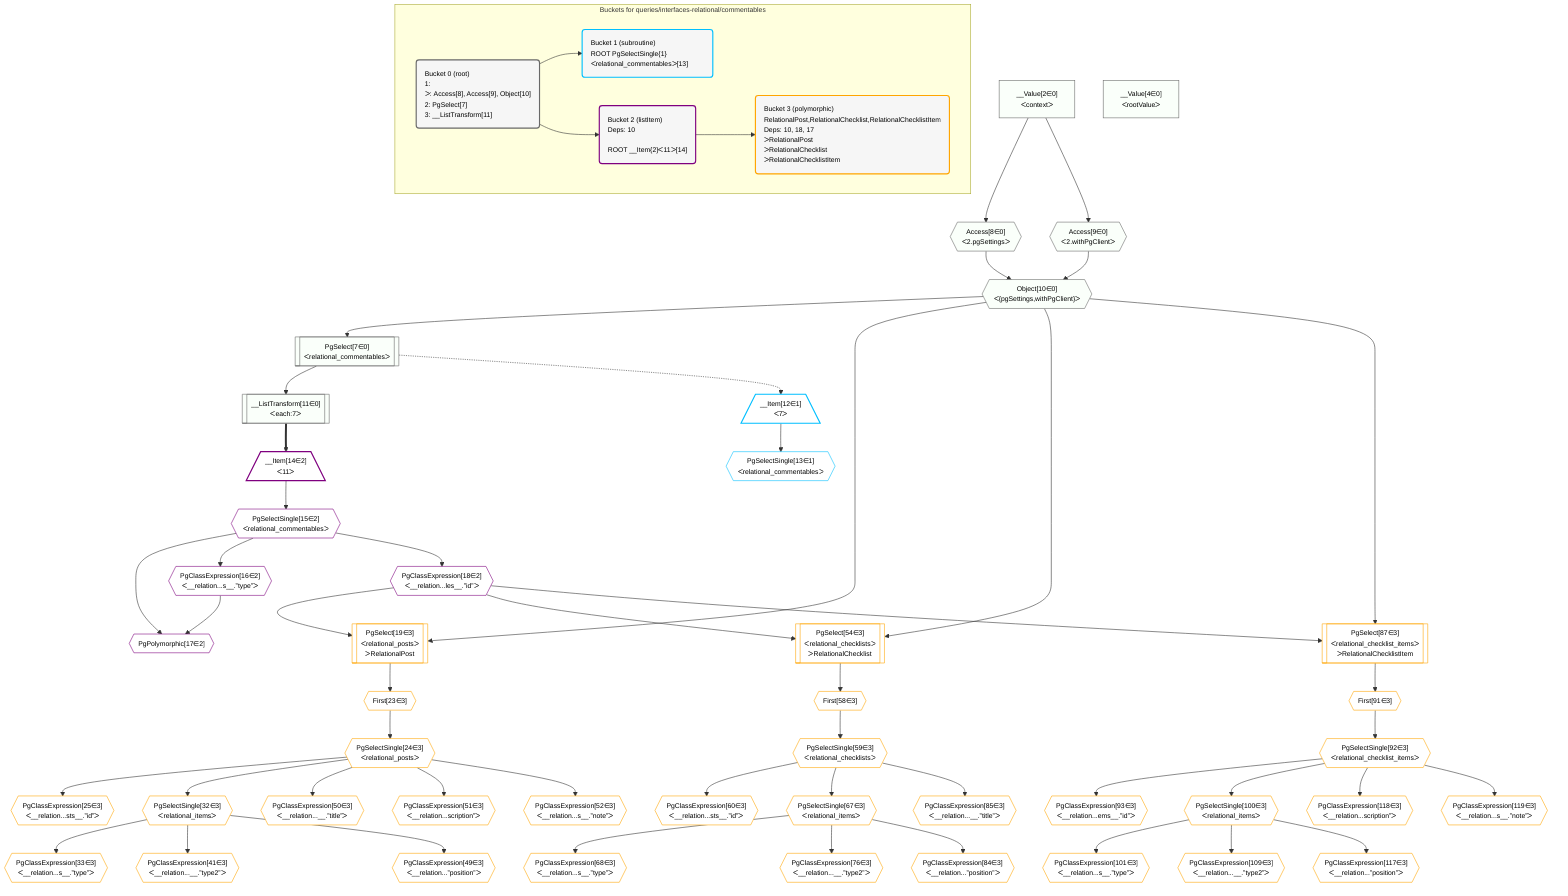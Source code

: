 %%{init: {'themeVariables': { 'fontSize': '12px'}}}%%
graph TD
    classDef path fill:#eee,stroke:#000,color:#000
    classDef plan fill:#fff,stroke-width:1px,color:#000
    classDef itemplan fill:#fff,stroke-width:2px,color:#000
    classDef unbatchedplan fill:#dff,stroke-width:1px,color:#000
    classDef sideeffectplan fill:#fcc,stroke-width:2px,color:#000
    classDef bucket fill:#f6f6f6,color:#000,stroke-width:2px,text-align:left


    %% plan dependencies
    Object10{{"Object[10∈0]<br />ᐸ{pgSettings,withPgClient}ᐳ"}}:::plan
    Access8{{"Access[8∈0]<br />ᐸ2.pgSettingsᐳ"}}:::plan
    Access9{{"Access[9∈0]<br />ᐸ2.withPgClientᐳ"}}:::plan
    Access8 & Access9 --> Object10
    PgSelect7[["PgSelect[7∈0]<br />ᐸrelational_commentablesᐳ"]]:::plan
    Object10 --> PgSelect7
    __Value2["__Value[2∈0]<br />ᐸcontextᐳ"]:::plan
    __Value2 --> Access8
    __Value2 --> Access9
    __ListTransform11[["__ListTransform[11∈0]<br />ᐸeach:7ᐳ"]]:::plan
    PgSelect7 --> __ListTransform11
    __Value4["__Value[4∈0]<br />ᐸrootValueᐳ"]:::plan
    __Item12[/"__Item[12∈1]<br />ᐸ7ᐳ"\]:::itemplan
    PgSelect7 -.-> __Item12
    PgSelectSingle13{{"PgSelectSingle[13∈1]<br />ᐸrelational_commentablesᐳ"}}:::plan
    __Item12 --> PgSelectSingle13
    PgPolymorphic17{{"PgPolymorphic[17∈2]"}}:::plan
    PgSelectSingle15{{"PgSelectSingle[15∈2]<br />ᐸrelational_commentablesᐳ"}}:::plan
    PgClassExpression16{{"PgClassExpression[16∈2]<br />ᐸ__relation...s__.”type”ᐳ"}}:::plan
    PgSelectSingle15 & PgClassExpression16 --> PgPolymorphic17
    __Item14[/"__Item[14∈2]<br />ᐸ11ᐳ"\]:::itemplan
    __ListTransform11 ==> __Item14
    __Item14 --> PgSelectSingle15
    PgSelectSingle15 --> PgClassExpression16
    PgClassExpression18{{"PgClassExpression[18∈2]<br />ᐸ__relation...les__.”id”ᐳ"}}:::plan
    PgSelectSingle15 --> PgClassExpression18
    PgSelect19[["PgSelect[19∈3]<br />ᐸrelational_postsᐳ<br />ᐳRelationalPost"]]:::plan
    Object10 & PgClassExpression18 --> PgSelect19
    PgSelect54[["PgSelect[54∈3]<br />ᐸrelational_checklistsᐳ<br />ᐳRelationalChecklist"]]:::plan
    Object10 & PgClassExpression18 --> PgSelect54
    PgSelect87[["PgSelect[87∈3]<br />ᐸrelational_checklist_itemsᐳ<br />ᐳRelationalChecklistItem"]]:::plan
    Object10 & PgClassExpression18 --> PgSelect87
    First23{{"First[23∈3]"}}:::plan
    PgSelect19 --> First23
    PgSelectSingle24{{"PgSelectSingle[24∈3]<br />ᐸrelational_postsᐳ"}}:::plan
    First23 --> PgSelectSingle24
    PgClassExpression25{{"PgClassExpression[25∈3]<br />ᐸ__relation...sts__.”id”ᐳ"}}:::plan
    PgSelectSingle24 --> PgClassExpression25
    PgSelectSingle32{{"PgSelectSingle[32∈3]<br />ᐸrelational_itemsᐳ"}}:::plan
    PgSelectSingle24 --> PgSelectSingle32
    PgClassExpression33{{"PgClassExpression[33∈3]<br />ᐸ__relation...s__.”type”ᐳ"}}:::plan
    PgSelectSingle32 --> PgClassExpression33
    PgClassExpression41{{"PgClassExpression[41∈3]<br />ᐸ__relation...__.”type2”ᐳ"}}:::plan
    PgSelectSingle32 --> PgClassExpression41
    PgClassExpression49{{"PgClassExpression[49∈3]<br />ᐸ__relation...”position”ᐳ"}}:::plan
    PgSelectSingle32 --> PgClassExpression49
    PgClassExpression50{{"PgClassExpression[50∈3]<br />ᐸ__relation...__.”title”ᐳ"}}:::plan
    PgSelectSingle24 --> PgClassExpression50
    PgClassExpression51{{"PgClassExpression[51∈3]<br />ᐸ__relation...scription”ᐳ"}}:::plan
    PgSelectSingle24 --> PgClassExpression51
    PgClassExpression52{{"PgClassExpression[52∈3]<br />ᐸ__relation...s__.”note”ᐳ"}}:::plan
    PgSelectSingle24 --> PgClassExpression52
    First58{{"First[58∈3]"}}:::plan
    PgSelect54 --> First58
    PgSelectSingle59{{"PgSelectSingle[59∈3]<br />ᐸrelational_checklistsᐳ"}}:::plan
    First58 --> PgSelectSingle59
    PgClassExpression60{{"PgClassExpression[60∈3]<br />ᐸ__relation...sts__.”id”ᐳ"}}:::plan
    PgSelectSingle59 --> PgClassExpression60
    PgSelectSingle67{{"PgSelectSingle[67∈3]<br />ᐸrelational_itemsᐳ"}}:::plan
    PgSelectSingle59 --> PgSelectSingle67
    PgClassExpression68{{"PgClassExpression[68∈3]<br />ᐸ__relation...s__.”type”ᐳ"}}:::plan
    PgSelectSingle67 --> PgClassExpression68
    PgClassExpression76{{"PgClassExpression[76∈3]<br />ᐸ__relation...__.”type2”ᐳ"}}:::plan
    PgSelectSingle67 --> PgClassExpression76
    PgClassExpression84{{"PgClassExpression[84∈3]<br />ᐸ__relation...”position”ᐳ"}}:::plan
    PgSelectSingle67 --> PgClassExpression84
    PgClassExpression85{{"PgClassExpression[85∈3]<br />ᐸ__relation...__.”title”ᐳ"}}:::plan
    PgSelectSingle59 --> PgClassExpression85
    First91{{"First[91∈3]"}}:::plan
    PgSelect87 --> First91
    PgSelectSingle92{{"PgSelectSingle[92∈3]<br />ᐸrelational_checklist_itemsᐳ"}}:::plan
    First91 --> PgSelectSingle92
    PgClassExpression93{{"PgClassExpression[93∈3]<br />ᐸ__relation...ems__.”id”ᐳ"}}:::plan
    PgSelectSingle92 --> PgClassExpression93
    PgSelectSingle100{{"PgSelectSingle[100∈3]<br />ᐸrelational_itemsᐳ"}}:::plan
    PgSelectSingle92 --> PgSelectSingle100
    PgClassExpression101{{"PgClassExpression[101∈3]<br />ᐸ__relation...s__.”type”ᐳ"}}:::plan
    PgSelectSingle100 --> PgClassExpression101
    PgClassExpression109{{"PgClassExpression[109∈3]<br />ᐸ__relation...__.”type2”ᐳ"}}:::plan
    PgSelectSingle100 --> PgClassExpression109
    PgClassExpression117{{"PgClassExpression[117∈3]<br />ᐸ__relation...”position”ᐳ"}}:::plan
    PgSelectSingle100 --> PgClassExpression117
    PgClassExpression118{{"PgClassExpression[118∈3]<br />ᐸ__relation...scription”ᐳ"}}:::plan
    PgSelectSingle92 --> PgClassExpression118
    PgClassExpression119{{"PgClassExpression[119∈3]<br />ᐸ__relation...s__.”note”ᐳ"}}:::plan
    PgSelectSingle92 --> PgClassExpression119

    %% define steps

    subgraph "Buckets for queries/interfaces-relational/commentables"
    Bucket0("Bucket 0 (root)<br />1: <br />ᐳ: Access[8], Access[9], Object[10]<br />2: PgSelect[7]<br />3: __ListTransform[11]"):::bucket
    classDef bucket0 stroke:#696969
    class Bucket0,__Value2,__Value4,PgSelect7,Access8,Access9,Object10,__ListTransform11 bucket0
    Bucket1("Bucket 1 (subroutine)<br />ROOT PgSelectSingle{1}ᐸrelational_commentablesᐳ[13]"):::bucket
    classDef bucket1 stroke:#00bfff
    class Bucket1,__Item12,PgSelectSingle13 bucket1
    Bucket2("Bucket 2 (listItem)<br />Deps: 10<br /><br />ROOT __Item{2}ᐸ11ᐳ[14]"):::bucket
    classDef bucket2 stroke:#7f007f
    class Bucket2,__Item14,PgSelectSingle15,PgClassExpression16,PgPolymorphic17,PgClassExpression18 bucket2
    Bucket3("Bucket 3 (polymorphic)<br />RelationalPost,RelationalChecklist,RelationalChecklistItem<br />Deps: 10, 18, 17<br />ᐳRelationalPost<br />ᐳRelationalChecklist<br />ᐳRelationalChecklistItem"):::bucket
    classDef bucket3 stroke:#ffa500
    class Bucket3,PgSelect19,First23,PgSelectSingle24,PgClassExpression25,PgSelectSingle32,PgClassExpression33,PgClassExpression41,PgClassExpression49,PgClassExpression50,PgClassExpression51,PgClassExpression52,PgSelect54,First58,PgSelectSingle59,PgClassExpression60,PgSelectSingle67,PgClassExpression68,PgClassExpression76,PgClassExpression84,PgClassExpression85,PgSelect87,First91,PgSelectSingle92,PgClassExpression93,PgSelectSingle100,PgClassExpression101,PgClassExpression109,PgClassExpression117,PgClassExpression118,PgClassExpression119 bucket3
    Bucket0 --> Bucket1 & Bucket2
    Bucket2 --> Bucket3
    classDef unary fill:#fafffa,borderWidth:8px
    class Object10,PgSelect7,Access8,Access9,__ListTransform11,__Value2,__Value4 unary
    end